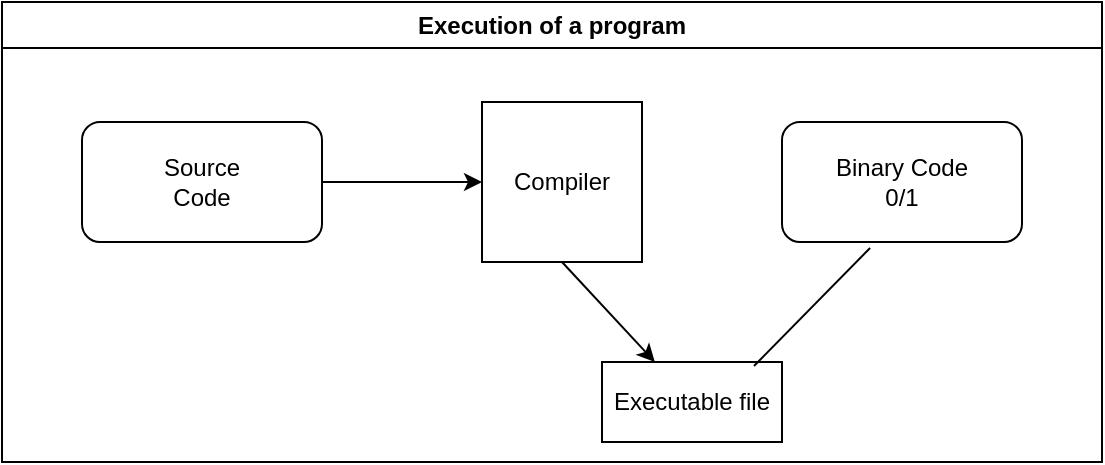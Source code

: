 <mxfile>
    <diagram id="JMc02jzJECzb4croYeiO" name="Page-1">
        <mxGraphModel dx="662" dy="242" grid="1" gridSize="10" guides="1" tooltips="1" connect="1" arrows="1" fold="1" page="1" pageScale="1" pageWidth="850" pageHeight="1100" math="0" shadow="0">
            <root>
                <mxCell id="0"/>
                <mxCell id="1" parent="0"/>
                <mxCell id="2" value="" style="rounded=1;whiteSpace=wrap;html=1;" parent="1" vertex="1">
                    <mxGeometry x="90" y="80" width="120" height="60" as="geometry"/>
                </mxCell>
                <mxCell id="3" value="Binary Code&lt;br&gt;0/1" style="rounded=1;whiteSpace=wrap;html=1;" parent="1" vertex="1">
                    <mxGeometry x="440" y="80" width="120" height="60" as="geometry"/>
                </mxCell>
                <mxCell id="4" value="Source Code" style="text;strokeColor=none;align=center;fillColor=none;html=1;verticalAlign=middle;whiteSpace=wrap;rounded=0;" parent="1" vertex="1">
                    <mxGeometry x="120" y="95" width="60" height="30" as="geometry"/>
                </mxCell>
                <mxCell id="6" value="Compiler" style="whiteSpace=wrap;html=1;aspect=fixed;" parent="1" vertex="1">
                    <mxGeometry x="290" y="70" width="80" height="80" as="geometry"/>
                </mxCell>
                <mxCell id="7" value="Executable file" style="rounded=0;whiteSpace=wrap;html=1;" vertex="1" parent="1">
                    <mxGeometry x="350" y="200" width="90" height="40" as="geometry"/>
                </mxCell>
                <mxCell id="9" value="" style="edgeStyle=none;orthogonalLoop=1;jettySize=auto;html=1;exitX=1;exitY=0.5;exitDx=0;exitDy=0;entryX=0;entryY=0.5;entryDx=0;entryDy=0;" edge="1" parent="1" source="2" target="6">
                    <mxGeometry width="80" relative="1" as="geometry">
                        <mxPoint x="340" y="130" as="sourcePoint"/>
                        <mxPoint x="420" y="130" as="targetPoint"/>
                        <Array as="points"/>
                    </mxGeometry>
                </mxCell>
                <mxCell id="10" value="" style="endArrow=none;html=1;entryX=0.367;entryY=1.05;entryDx=0;entryDy=0;entryPerimeter=0;" edge="1" parent="1" target="3">
                    <mxGeometry width="50" height="50" relative="1" as="geometry">
                        <mxPoint x="426" y="202" as="sourcePoint"/>
                        <mxPoint x="370" y="110" as="targetPoint"/>
                    </mxGeometry>
                </mxCell>
                <mxCell id="12" value="" style="edgeStyle=none;orthogonalLoop=1;jettySize=auto;html=1;exitX=0.5;exitY=1;exitDx=0;exitDy=0;" edge="1" parent="1" source="6" target="7">
                    <mxGeometry width="80" relative="1" as="geometry">
                        <mxPoint x="340" y="130" as="sourcePoint"/>
                        <mxPoint x="420" y="130" as="targetPoint"/>
                        <Array as="points"/>
                    </mxGeometry>
                </mxCell>
                <mxCell id="13" value="Execution of a program" style="swimlane;whiteSpace=wrap;html=1;" vertex="1" parent="1">
                    <mxGeometry x="50" y="20" width="550" height="230" as="geometry"/>
                </mxCell>
            </root>
        </mxGraphModel>
    </diagram>
</mxfile>